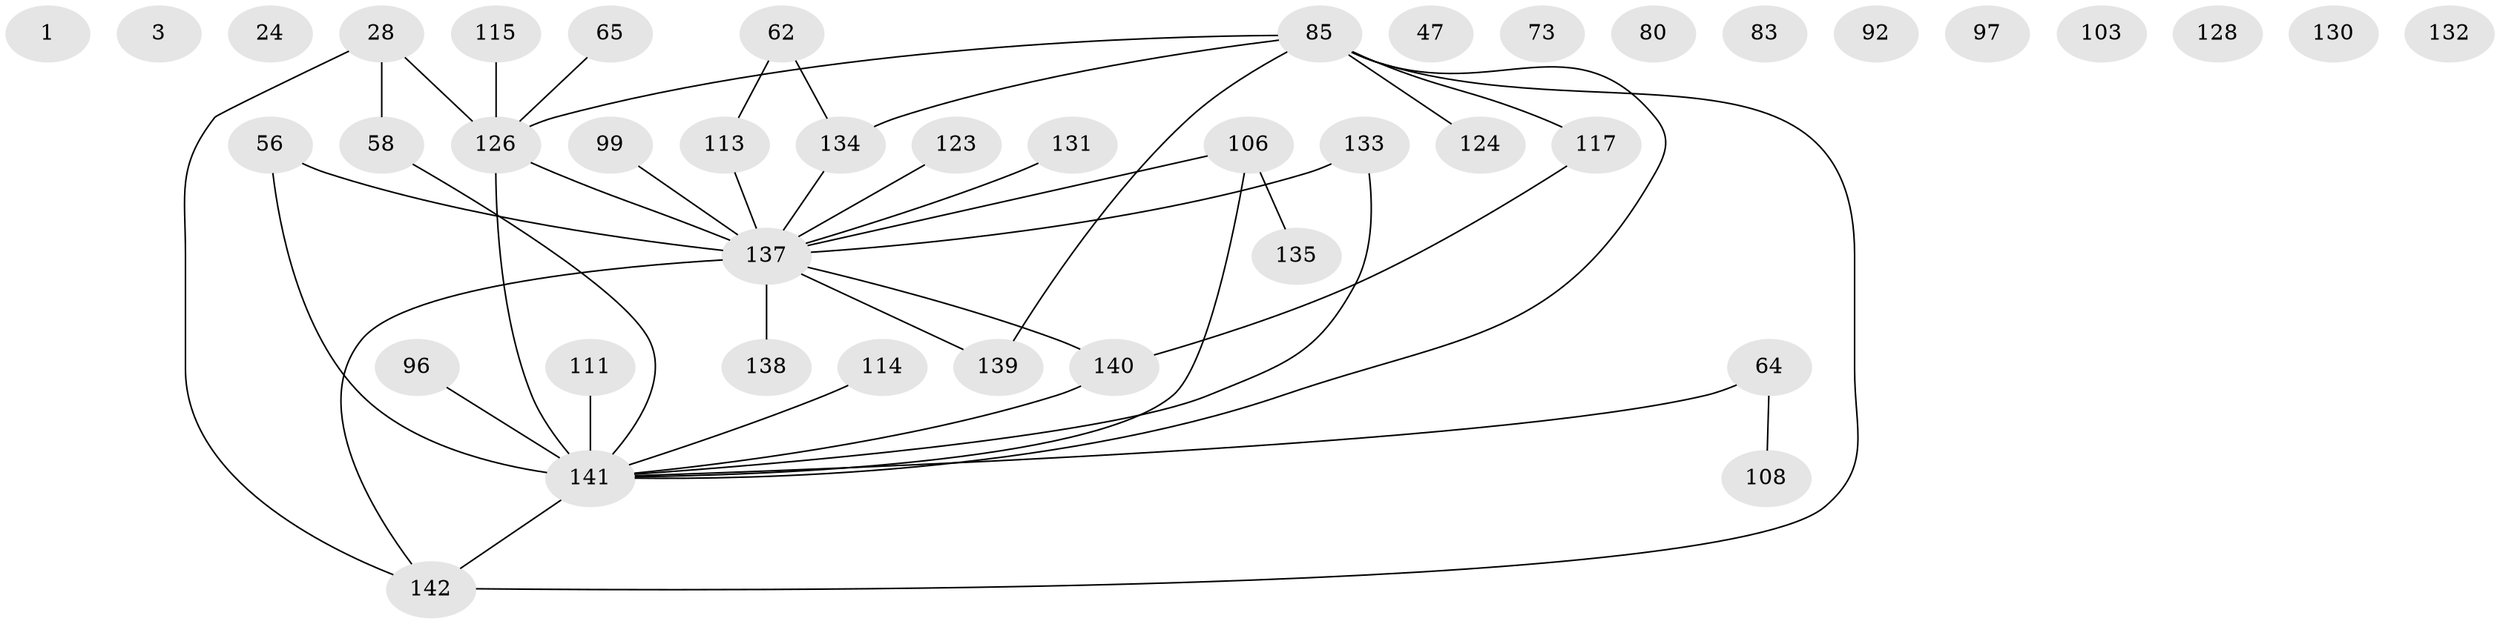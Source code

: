 // original degree distribution, {0: 0.08450704225352113, 4: 0.11267605633802817, 2: 0.28169014084507044, 6: 0.014084507042253521, 1: 0.24647887323943662, 8: 0.014084507042253521, 3: 0.19014084507042253, 5: 0.04929577464788732, 7: 0.007042253521126761}
// Generated by graph-tools (version 1.1) at 2025/43/03/04/25 21:43:10]
// undirected, 42 vertices, 41 edges
graph export_dot {
graph [start="1"]
  node [color=gray90,style=filled];
  1;
  3;
  24;
  28;
  47;
  56 [super="+11+52"];
  58 [super="+14"];
  62;
  64 [super="+13"];
  65 [super="+63"];
  73 [super="+68"];
  80;
  83;
  85 [super="+8"];
  92;
  96;
  97;
  99 [super="+53"];
  103;
  106 [super="+40+38+75+43+35"];
  108;
  111;
  113 [super="+49"];
  114 [super="+71"];
  115;
  117;
  123 [super="+26+29"];
  124;
  126 [super="+122+107"];
  128;
  130;
  131;
  132;
  133 [super="+119"];
  134;
  135 [super="+82"];
  137 [super="+120+102+89+109"];
  138 [super="+127"];
  139 [super="+25+44+42+93"];
  140 [super="+41+136+104+110"];
  141 [super="+16+76+116+51+112+59+101+129"];
  142 [super="+91+81"];
  28 -- 58 [weight=2];
  28 -- 126;
  28 -- 142;
  56 -- 137;
  56 -- 141 [weight=4];
  58 -- 141;
  62 -- 113;
  62 -- 134;
  64 -- 108;
  64 -- 141 [weight=2];
  65 -- 126;
  85 -- 117 [weight=2];
  85 -- 126 [weight=3];
  85 -- 134 [weight=2];
  85 -- 139;
  85 -- 141 [weight=2];
  85 -- 124;
  85 -- 142;
  96 -- 141;
  99 -- 137;
  106 -- 135;
  106 -- 137 [weight=3];
  106 -- 141;
  111 -- 141 [weight=2];
  113 -- 137 [weight=3];
  114 -- 141;
  115 -- 126;
  117 -- 140;
  123 -- 137;
  126 -- 137 [weight=5];
  126 -- 141;
  131 -- 137;
  133 -- 137;
  133 -- 141;
  134 -- 137 [weight=2];
  137 -- 142 [weight=2];
  137 -- 139 [weight=2];
  137 -- 140 [weight=2];
  137 -- 138;
  140 -- 141;
  141 -- 142 [weight=2];
}
